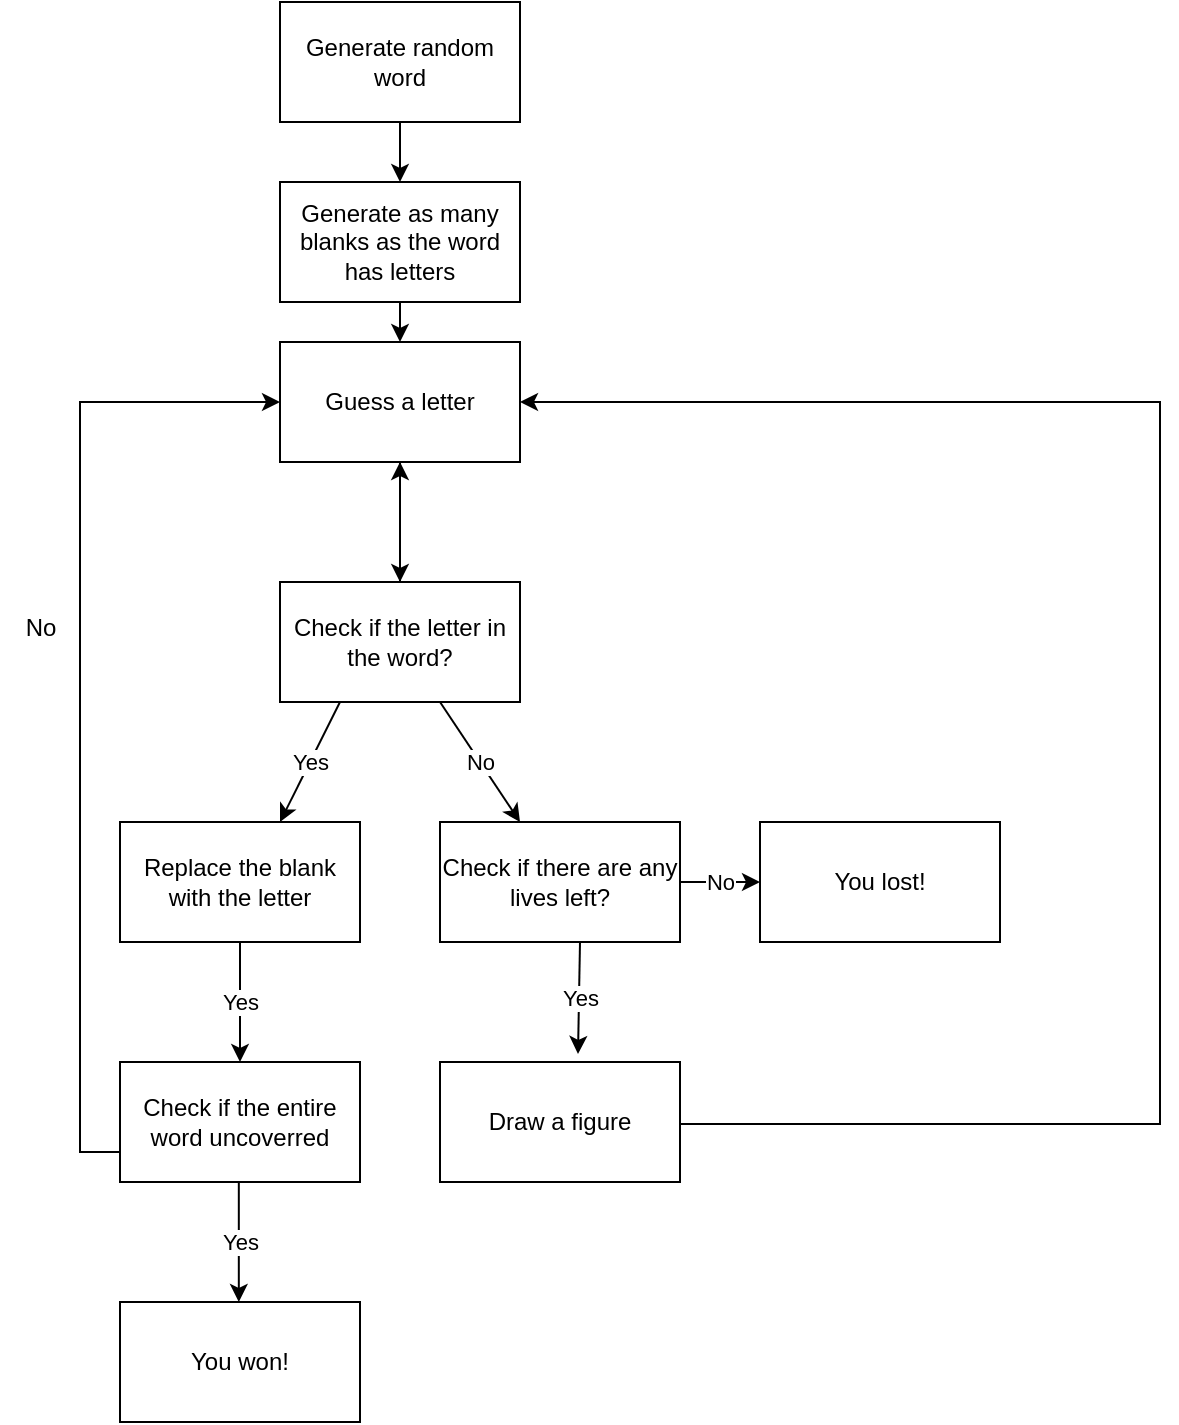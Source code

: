 <mxfile version="22.1.11" type="github">
  <diagram name="Page-1" id="UwA9kkwzvts-CEnSy01a">
    <mxGraphModel dx="699" dy="1866" grid="1" gridSize="10" guides="1" tooltips="1" connect="1" arrows="1" fold="1" page="1" pageScale="1" pageWidth="850" pageHeight="1100" math="0" shadow="0">
      <root>
        <mxCell id="0" />
        <mxCell id="1" parent="0" />
        <mxCell id="Swpq0V5sXKugDDHcBO7T-1" value="Guess a letter" style="rounded=0;whiteSpace=wrap;html=1;" parent="1" vertex="1">
          <mxGeometry x="240" y="210" width="120" height="60" as="geometry" />
        </mxCell>
        <mxCell id="Swpq0V5sXKugDDHcBO7T-4" value="" style="endArrow=classic;html=1;rounded=0;exitX=0.5;exitY=1;exitDx=0;exitDy=0;" parent="1" source="Swpq0V5sXKugDDHcBO7T-1" edge="1">
          <mxGeometry relative="1" as="geometry">
            <mxPoint x="360" y="380" as="sourcePoint" />
            <mxPoint x="300" y="330" as="targetPoint" />
          </mxGeometry>
        </mxCell>
        <mxCell id="Swpq0V5sXKugDDHcBO7T-8" value="" style="edgeStyle=orthogonalEdgeStyle;rounded=0;orthogonalLoop=1;jettySize=auto;html=1;" parent="1" source="Swpq0V5sXKugDDHcBO7T-6" target="Swpq0V5sXKugDDHcBO7T-1" edge="1">
          <mxGeometry relative="1" as="geometry" />
        </mxCell>
        <mxCell id="Swpq0V5sXKugDDHcBO7T-6" value="Check if the letter in the word?" style="rounded=0;whiteSpace=wrap;html=1;" parent="1" vertex="1">
          <mxGeometry x="240" y="330" width="120" height="60" as="geometry" />
        </mxCell>
        <mxCell id="Swpq0V5sXKugDDHcBO7T-10" value="" style="endArrow=classic;html=1;rounded=0;exitX=0.25;exitY=1;exitDx=0;exitDy=0;" parent="1" source="Swpq0V5sXKugDDHcBO7T-6" edge="1">
          <mxGeometry relative="1" as="geometry">
            <mxPoint x="250" y="460" as="sourcePoint" />
            <mxPoint x="240" y="450" as="targetPoint" />
          </mxGeometry>
        </mxCell>
        <mxCell id="Swpq0V5sXKugDDHcBO7T-11" value="Yes&lt;br&gt;" style="edgeLabel;resizable=0;html=1;align=center;verticalAlign=middle;" parent="Swpq0V5sXKugDDHcBO7T-10" connectable="0" vertex="1">
          <mxGeometry relative="1" as="geometry" />
        </mxCell>
        <mxCell id="Swpq0V5sXKugDDHcBO7T-14" value="" style="endArrow=classic;html=1;rounded=0;exitX=0.25;exitY=1;exitDx=0;exitDy=0;" parent="1" edge="1">
          <mxGeometry relative="1" as="geometry">
            <mxPoint x="320" y="390" as="sourcePoint" />
            <mxPoint x="360" y="450" as="targetPoint" />
          </mxGeometry>
        </mxCell>
        <mxCell id="Swpq0V5sXKugDDHcBO7T-15" value="No&lt;br&gt;" style="edgeLabel;resizable=0;html=1;align=center;verticalAlign=middle;" parent="Swpq0V5sXKugDDHcBO7T-14" connectable="0" vertex="1">
          <mxGeometry relative="1" as="geometry" />
        </mxCell>
        <mxCell id="pGj__D-RnTbgJRV-CKXR-7" style="edgeStyle=orthogonalEdgeStyle;rounded=0;orthogonalLoop=1;jettySize=auto;html=1;exitX=0;exitY=0.75;exitDx=0;exitDy=0;entryX=0;entryY=0.5;entryDx=0;entryDy=0;" edge="1" parent="1" source="pGj__D-RnTbgJRV-CKXR-1" target="Swpq0V5sXKugDDHcBO7T-1">
          <mxGeometry relative="1" as="geometry" />
        </mxCell>
        <mxCell id="pGj__D-RnTbgJRV-CKXR-1" value="Check if the entire word uncoverred" style="rounded=0;whiteSpace=wrap;html=1;" vertex="1" parent="1">
          <mxGeometry x="160" y="570" width="120" height="60" as="geometry" />
        </mxCell>
        <mxCell id="pGj__D-RnTbgJRV-CKXR-2" value="" style="endArrow=classic;html=1;rounded=0;exitX=0.25;exitY=1;exitDx=0;exitDy=0;entryX=0.5;entryY=0;entryDx=0;entryDy=0;" edge="1" parent="1" target="pGj__D-RnTbgJRV-CKXR-1">
          <mxGeometry relative="1" as="geometry">
            <mxPoint x="220" y="510" as="sourcePoint" />
            <mxPoint x="220" y="570" as="targetPoint" />
          </mxGeometry>
        </mxCell>
        <mxCell id="pGj__D-RnTbgJRV-CKXR-3" value="Yes&lt;br&gt;" style="edgeLabel;resizable=0;html=1;align=center;verticalAlign=middle;" connectable="0" vertex="1" parent="pGj__D-RnTbgJRV-CKXR-2">
          <mxGeometry relative="1" as="geometry" />
        </mxCell>
        <mxCell id="pGj__D-RnTbgJRV-CKXR-4" value="You won!" style="rounded=0;whiteSpace=wrap;html=1;" vertex="1" parent="1">
          <mxGeometry x="160" y="690" width="120" height="60" as="geometry" />
        </mxCell>
        <mxCell id="pGj__D-RnTbgJRV-CKXR-8" value="No" style="text;html=1;align=center;verticalAlign=middle;resizable=0;points=[];autosize=1;strokeColor=none;fillColor=none;" vertex="1" parent="1">
          <mxGeometry x="100" y="338" width="40" height="30" as="geometry" />
        </mxCell>
        <mxCell id="pGj__D-RnTbgJRV-CKXR-11" value="Check if there are any lives left?" style="rounded=0;whiteSpace=wrap;html=1;" vertex="1" parent="1">
          <mxGeometry x="320" y="450" width="120" height="60" as="geometry" />
        </mxCell>
        <mxCell id="pGj__D-RnTbgJRV-CKXR-12" value="" style="endArrow=classic;html=1;rounded=0;exitX=0.25;exitY=1;exitDx=0;exitDy=0;entryX=0.575;entryY=-0.067;entryDx=0;entryDy=0;entryPerimeter=0;" edge="1" parent="1" target="pGj__D-RnTbgJRV-CKXR-14">
          <mxGeometry relative="1" as="geometry">
            <mxPoint x="390" y="510" as="sourcePoint" />
            <mxPoint x="390" y="560" as="targetPoint" />
          </mxGeometry>
        </mxCell>
        <mxCell id="pGj__D-RnTbgJRV-CKXR-13" value="Yes&lt;br&gt;" style="edgeLabel;resizable=0;html=1;align=center;verticalAlign=middle;" connectable="0" vertex="1" parent="pGj__D-RnTbgJRV-CKXR-12">
          <mxGeometry relative="1" as="geometry" />
        </mxCell>
        <mxCell id="pGj__D-RnTbgJRV-CKXR-15" style="edgeStyle=orthogonalEdgeStyle;rounded=0;orthogonalLoop=1;jettySize=auto;html=1;entryX=1;entryY=0.5;entryDx=0;entryDy=0;" edge="1" parent="1" target="Swpq0V5sXKugDDHcBO7T-1">
          <mxGeometry relative="1" as="geometry">
            <mxPoint x="670" y="250" as="targetPoint" />
            <mxPoint x="430" y="600" as="sourcePoint" />
            <Array as="points">
              <mxPoint x="430" y="601" />
              <mxPoint x="680" y="601" />
              <mxPoint x="680" y="240" />
            </Array>
          </mxGeometry>
        </mxCell>
        <mxCell id="pGj__D-RnTbgJRV-CKXR-14" value="Draw a figure&lt;br&gt;" style="rounded=0;whiteSpace=wrap;html=1;" vertex="1" parent="1">
          <mxGeometry x="320" y="570" width="120" height="60" as="geometry" />
        </mxCell>
        <mxCell id="pGj__D-RnTbgJRV-CKXR-16" value="You lost!" style="rounded=0;whiteSpace=wrap;html=1;" vertex="1" parent="1">
          <mxGeometry x="480" y="450" width="120" height="60" as="geometry" />
        </mxCell>
        <mxCell id="pGj__D-RnTbgJRV-CKXR-17" value="" style="endArrow=classic;html=1;rounded=0;exitX=0.25;exitY=1;exitDx=0;exitDy=0;entryX=0;entryY=0.5;entryDx=0;entryDy=0;" edge="1" parent="1" target="pGj__D-RnTbgJRV-CKXR-16">
          <mxGeometry relative="1" as="geometry">
            <mxPoint x="440" y="480" as="sourcePoint" />
            <mxPoint x="480" y="540" as="targetPoint" />
          </mxGeometry>
        </mxCell>
        <mxCell id="pGj__D-RnTbgJRV-CKXR-18" value="No&lt;br&gt;" style="edgeLabel;resizable=0;html=1;align=center;verticalAlign=middle;" connectable="0" vertex="1" parent="pGj__D-RnTbgJRV-CKXR-17">
          <mxGeometry relative="1" as="geometry" />
        </mxCell>
        <mxCell id="pGj__D-RnTbgJRV-CKXR-24" style="edgeStyle=orthogonalEdgeStyle;rounded=0;orthogonalLoop=1;jettySize=auto;html=1;exitX=0.5;exitY=1;exitDx=0;exitDy=0;entryX=0.5;entryY=0;entryDx=0;entryDy=0;" edge="1" parent="1" source="pGj__D-RnTbgJRV-CKXR-21" target="Swpq0V5sXKugDDHcBO7T-1">
          <mxGeometry relative="1" as="geometry" />
        </mxCell>
        <mxCell id="pGj__D-RnTbgJRV-CKXR-21" value="Generate as many blanks as the word has letters" style="rounded=0;whiteSpace=wrap;html=1;" vertex="1" parent="1">
          <mxGeometry x="240" y="130" width="120" height="60" as="geometry" />
        </mxCell>
        <mxCell id="pGj__D-RnTbgJRV-CKXR-23" style="edgeStyle=orthogonalEdgeStyle;rounded=0;orthogonalLoop=1;jettySize=auto;html=1;exitX=0.5;exitY=1;exitDx=0;exitDy=0;entryX=0.5;entryY=0;entryDx=0;entryDy=0;" edge="1" parent="1" source="pGj__D-RnTbgJRV-CKXR-22" target="pGj__D-RnTbgJRV-CKXR-21">
          <mxGeometry relative="1" as="geometry" />
        </mxCell>
        <mxCell id="pGj__D-RnTbgJRV-CKXR-22" value="Generate random word" style="rounded=0;whiteSpace=wrap;html=1;" vertex="1" parent="1">
          <mxGeometry x="240" y="40" width="120" height="60" as="geometry" />
        </mxCell>
        <mxCell id="pGj__D-RnTbgJRV-CKXR-25" value="Replace the blank with the letter" style="rounded=0;whiteSpace=wrap;html=1;" vertex="1" parent="1">
          <mxGeometry x="160" y="450" width="120" height="60" as="geometry" />
        </mxCell>
        <mxCell id="pGj__D-RnTbgJRV-CKXR-27" value="" style="endArrow=classic;html=1;rounded=0;exitX=0.25;exitY=1;exitDx=0;exitDy=0;entryX=0.5;entryY=0;entryDx=0;entryDy=0;" edge="1" parent="1">
          <mxGeometry relative="1" as="geometry">
            <mxPoint x="219.41" y="630" as="sourcePoint" />
            <mxPoint x="219.41" y="690" as="targetPoint" />
          </mxGeometry>
        </mxCell>
        <mxCell id="pGj__D-RnTbgJRV-CKXR-28" value="Yes&lt;br&gt;" style="edgeLabel;resizable=0;html=1;align=center;verticalAlign=middle;" connectable="0" vertex="1" parent="pGj__D-RnTbgJRV-CKXR-27">
          <mxGeometry relative="1" as="geometry" />
        </mxCell>
      </root>
    </mxGraphModel>
  </diagram>
</mxfile>
